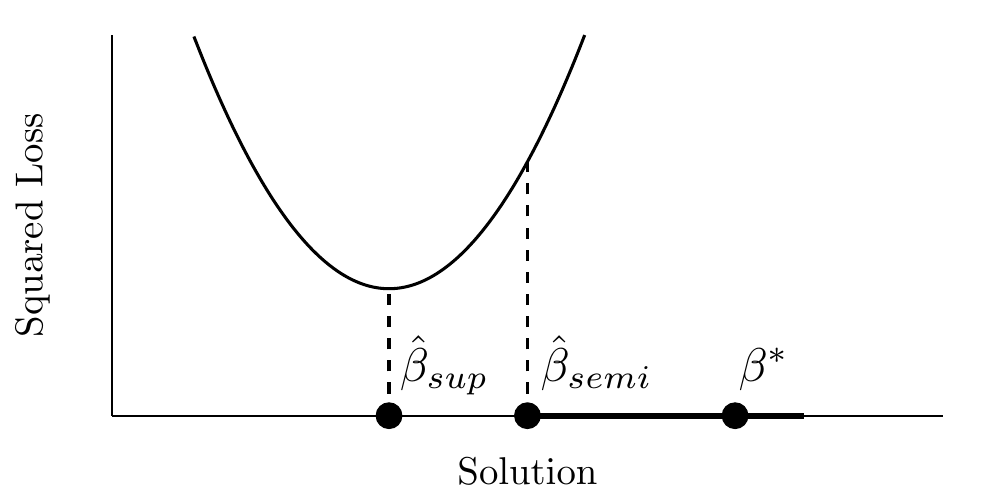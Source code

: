% Created by tikzDevice version 0.10.1 on 2017-11-15 14:51:06
% !TEX encoding = UTF-8 Unicode
\documentclass[10pt]{article}

\nonstopmode

\usepackage{tikz}

\usepackage[active,tightpage,psfixbb]{preview}

\PreviewEnvironment{pgfpicture}

\setlength\PreviewBorder{0pt}
\begin{document}

\begin{tikzpicture}[x=1pt,y=1pt]
\definecolor{fillColor}{RGB}{255,255,255}
\path[use as bounding box,fill=fillColor,fill opacity=0.00] (0,0) rectangle (361.35,180.67);
\begin{scope}
\path[clip] ( 25.53, 23.58) rectangle (355.66,174.98);
\definecolor{drawColor}{RGB}{0,0,0}

\path[draw=drawColor,line width= 1.1pt,line join=round] ( 70.07,167.48) --
	( 70.32,166.83) --
	( 70.57,166.19) --
	( 70.83,165.55) --
	( 71.08,164.91) --
	( 71.33,164.27) --
	( 71.58,163.64) --
	( 71.83,163.01) --
	( 72.08,162.38) --
	( 72.33,161.75) --
	( 72.58,161.12) --
	( 72.83,160.50) --
	( 73.08,159.88) --
	( 73.33,159.26) --
	( 73.58,158.64) --
	( 73.83,158.03) --
	( 74.08,157.42) --
	( 74.33,156.81) --
	( 74.58,156.20) --
	( 74.83,155.60) --
	( 75.08,154.99) --
	( 75.33,154.39) --
	( 75.58,153.80) --
	( 75.83,153.20) --
	( 76.08,152.61) --
	( 76.33,152.02) --
	( 76.58,151.43) --
	( 76.83,150.84) --
	( 77.08,150.26) --
	( 77.33,149.68) --
	( 77.58,149.10) --
	( 77.83,148.52) --
	( 78.09,147.94) --
	( 78.34,147.37) --
	( 78.59,146.80) --
	( 78.84,146.23) --
	( 79.09,145.67) --
	( 79.34,145.10) --
	( 79.59,144.54) --
	( 79.84,143.98) --
	( 80.09,143.43) --
	( 80.34,142.87) --
	( 80.59,142.32) --
	( 80.84,141.77) --
	( 81.09,141.23) --
	( 81.34,140.68) --
	( 81.59,140.14) --
	( 81.84,139.60) --
	( 82.09,139.06) --
	( 82.34,138.52) --
	( 82.59,137.99) --
	( 82.84,137.46) --
	( 83.09,136.93) --
	( 83.34,136.40) --
	( 83.59,135.88) --
	( 83.84,135.36) --
	( 84.09,134.84) --
	( 84.34,134.32) --
	( 84.59,133.80) --
	( 84.84,133.29) --
	( 85.10,132.78) --
	( 85.35,132.27) --
	( 85.60,131.77) --
	( 85.85,131.26) --
	( 86.10,130.76) --
	( 86.35,130.26) --
	( 86.60,129.77) --
	( 86.85,129.27) --
	( 87.10,128.78) --
	( 87.35,128.29) --
	( 87.60,127.80) --
	( 87.85,127.32) --
	( 88.10,126.83) --
	( 88.35,126.35) --
	( 88.60,125.88) --
	( 88.85,125.40) --
	( 89.10,124.93) --
	( 89.35,124.45) --
	( 89.60,123.98) --
	( 89.85,123.52) --
	( 90.10,123.05) --
	( 90.35,122.59) --
	( 90.60,122.13) --
	( 90.85,121.67) --
	( 91.10,121.22) --
	( 91.35,120.77) --
	( 91.60,120.31) --
	( 91.85,119.87) --
	( 92.10,119.42) --
	( 92.36,118.98) --
	( 92.61,118.53) --
	( 92.86,118.10) --
	( 93.11,117.66) --
	( 93.36,117.22) --
	( 93.61,116.79) --
	( 93.86,116.36) --
	( 94.11,115.93) --
	( 94.36,115.51) --
	( 94.61,115.08) --
	( 94.86,114.66) --
	( 95.11,114.25) --
	( 95.36,113.83) --
	( 95.61,113.42) --
	( 95.86,113.00) --
	( 96.11,112.59) --
	( 96.36,112.19) --
	( 96.61,111.78) --
	( 96.86,111.38) --
	( 97.11,110.98) --
	( 97.36,110.58) --
	( 97.61,110.19) --
	( 97.86,109.79) --
	( 98.11,109.40) --
	( 98.36,109.01) --
	( 98.61,108.63) --
	( 98.86,108.24) --
	( 99.11,107.86) --
	( 99.37,107.48) --
	( 99.62,107.10) --
	( 99.87,106.73) --
	(100.12,106.36) --
	(100.37,105.99) --
	(100.62,105.62) --
	(100.87,105.25) --
	(101.12,104.89) --
	(101.37,104.53) --
	(101.62,104.17) --
	(101.87,103.81) --
	(102.12,103.46) --
	(102.37,103.11) --
	(102.62,102.76) --
	(102.87,102.41) --
	(103.12,102.06) --
	(103.37,101.72) --
	(103.62,101.38) --
	(103.87,101.04) --
	(104.12,100.71) --
	(104.37,100.37) --
	(104.62,100.04) --
	(104.87, 99.71) --
	(105.12, 99.39) --
	(105.37, 99.06) --
	(105.62, 98.74) --
	(105.87, 98.42) --
	(106.12, 98.10) --
	(106.37, 97.79) --
	(106.63, 97.48) --
	(106.88, 97.17) --
	(107.13, 96.86) --
	(107.38, 96.55) --
	(107.63, 96.25) --
	(107.88, 95.95) --
	(108.13, 95.65) --
	(108.38, 95.35) --
	(108.63, 95.06) --
	(108.88, 94.76) --
	(109.13, 94.47) --
	(109.38, 94.19) --
	(109.63, 93.90) --
	(109.88, 93.62) --
	(110.13, 93.34) --
	(110.38, 93.06) --
	(110.63, 92.78) --
	(110.88, 92.51) --
	(111.13, 92.24) --
	(111.38, 91.97) --
	(111.63, 91.70) --
	(111.88, 91.44) --
	(112.13, 91.18) --
	(112.38, 90.92) --
	(112.63, 90.66) --
	(112.88, 90.40) --
	(113.13, 90.15) --
	(113.38, 89.90) --
	(113.64, 89.65) --
	(113.89, 89.40) --
	(114.14, 89.16) --
	(114.39, 88.92) --
	(114.64, 88.68) --
	(114.89, 88.44) --
	(115.14, 88.21) --
	(115.39, 87.97) --
	(115.64, 87.74) --
	(115.89, 87.52) --
	(116.14, 87.29) --
	(116.39, 87.07) --
	(116.64, 86.85) --
	(116.89, 86.63) --
	(117.14, 86.41) --
	(117.39, 86.20) --
	(117.64, 85.99) --
	(117.89, 85.78) --
	(118.14, 85.57) --
	(118.39, 85.37) --
	(118.64, 85.16) --
	(118.89, 84.96) --
	(119.14, 84.77) --
	(119.39, 84.57) --
	(119.64, 84.38) --
	(119.89, 84.19) --
	(120.14, 84.00) --
	(120.39, 83.81) --
	(120.64, 83.63) --
	(120.90, 83.44) --
	(121.15, 83.26) --
	(121.40, 83.09) --
	(121.65, 82.91) --
	(121.90, 82.74) --
	(122.15, 82.57) --
	(122.40, 82.40) --
	(122.65, 82.24) --
	(122.90, 82.07) --
	(123.15, 81.91) --
	(123.40, 81.75) --
	(123.65, 81.60) --
	(123.90, 81.44) --
	(124.15, 81.29) --
	(124.40, 81.14) --
	(124.65, 80.99) --
	(124.90, 80.85) --
	(125.15, 80.70) --
	(125.40, 80.56) --
	(125.65, 80.43) --
	(125.90, 80.29) --
	(126.15, 80.16) --
	(126.40, 80.03) --
	(126.65, 79.90) --
	(126.90, 79.77) --
	(127.15, 79.65) --
	(127.40, 79.52) --
	(127.65, 79.40) --
	(127.91, 79.29) --
	(128.16, 79.17) --
	(128.41, 79.06) --
	(128.66, 78.95) --
	(128.91, 78.84) --
	(129.16, 78.73) --
	(129.41, 78.63) --
	(129.66, 78.53) --
	(129.91, 78.43) --
	(130.16, 78.33) --
	(130.41, 78.24) --
	(130.66, 78.15) --
	(130.91, 78.06) --
	(131.16, 77.97) --
	(131.41, 77.88) --
	(131.66, 77.80) --
	(131.91, 77.72) --
	(132.16, 77.64) --
	(132.41, 77.57) --
	(132.66, 77.49) --
	(132.91, 77.42) --
	(133.16, 77.35) --
	(133.41, 77.28) --
	(133.66, 77.22) --
	(133.91, 77.16) --
	(134.16, 77.10) --
	(134.41, 77.04) --
	(134.66, 76.98) --
	(134.91, 76.93) --
	(135.17, 76.88) --
	(135.42, 76.83) --
	(135.67, 76.79) --
	(135.92, 76.74) --
	(136.17, 76.70) --
	(136.42, 76.66) --
	(136.67, 76.62) --
	(136.92, 76.59) --
	(137.17, 76.56) --
	(137.42, 76.53) --
	(137.67, 76.50) --
	(137.92, 76.47) --
	(138.17, 76.45) --
	(138.42, 76.43) --
	(138.67, 76.41) --
	(138.92, 76.39) --
	(139.17, 76.38) --
	(139.42, 76.37) --
	(139.67, 76.36) --
	(139.92, 76.35) --
	(140.17, 76.35) --
	(140.42, 76.34) --
	(140.67, 76.34) --
	(140.92, 76.35) --
	(141.17, 76.35) --
	(141.42, 76.36) --
	(141.67, 76.37) --
	(141.92, 76.38) --
	(142.18, 76.39) --
	(142.43, 76.41) --
	(142.68, 76.42) --
	(142.93, 76.45) --
	(143.18, 76.47) --
	(143.43, 76.49) --
	(143.68, 76.52) --
	(143.93, 76.55) --
	(144.18, 76.58) --
	(144.43, 76.62) --
	(144.68, 76.65) --
	(144.93, 76.69) --
	(145.18, 76.73) --
	(145.43, 76.78) --
	(145.68, 76.82) --
	(145.93, 76.87) --
	(146.18, 76.92) --
	(146.43, 76.97) --
	(146.68, 77.03) --
	(146.93, 77.09) --
	(147.18, 77.14) --
	(147.43, 77.21) --
	(147.68, 77.27) --
	(147.93, 77.34) --
	(148.18, 77.41) --
	(148.43, 77.48) --
	(148.68, 77.55) --
	(148.93, 77.63) --
	(149.18, 77.70) --
	(149.44, 77.78) --
	(149.69, 77.87) --
	(149.94, 77.95) --
	(150.19, 78.04) --
	(150.44, 78.13) --
	(150.69, 78.22) --
	(150.94, 78.31) --
	(151.19, 78.41) --
	(151.44, 78.51) --
	(151.69, 78.61) --
	(151.94, 78.71) --
	(152.19, 78.82) --
	(152.44, 78.93) --
	(152.69, 79.04) --
	(152.94, 79.15) --
	(153.19, 79.26) --
	(153.44, 79.38) --
	(153.69, 79.50) --
	(153.94, 79.62) --
	(154.19, 79.74) --
	(154.44, 79.87) --
	(154.69, 80.00) --
	(154.94, 80.13) --
	(155.19, 80.26) --
	(155.44, 80.40) --
	(155.69, 80.54) --
	(155.94, 80.68) --
	(156.19, 80.82) --
	(156.45, 80.96) --
	(156.70, 81.11) --
	(156.95, 81.26) --
	(157.20, 81.41) --
	(157.45, 81.56) --
	(157.70, 81.72) --
	(157.95, 81.88) --
	(158.20, 82.04) --
	(158.45, 82.20) --
	(158.70, 82.37) --
	(158.95, 82.54) --
	(159.20, 82.71) --
	(159.45, 82.88) --
	(159.70, 83.05) --
	(159.95, 83.23) --
	(160.20, 83.41) --
	(160.45, 83.59) --
	(160.70, 83.77) --
	(160.95, 83.96) --
	(161.20, 84.15) --
	(161.45, 84.34) --
	(161.70, 84.53) --
	(161.95, 84.73) --
	(162.20, 84.92) --
	(162.45, 85.12) --
	(162.70, 85.32) --
	(162.95, 85.53) --
	(163.20, 85.74) --
	(163.45, 85.94) --
	(163.71, 86.16) --
	(163.96, 86.37) --
	(164.21, 86.59) --
	(164.46, 86.80) --
	(164.71, 87.02) --
	(164.96, 87.25) --
	(165.21, 87.47) --
	(165.46, 87.70) --
	(165.71, 87.93) --
	(165.96, 88.16) --
	(166.21, 88.39) --
	(166.46, 88.63) --
	(166.71, 88.87) --
	(166.96, 89.11) --
	(167.21, 89.35) --
	(167.46, 89.60) --
	(167.71, 89.85) --
	(167.96, 90.10) --
	(168.21, 90.35) --
	(168.46, 90.61) --
	(168.71, 90.86) --
	(168.96, 91.12) --
	(169.21, 91.38) --
	(169.46, 91.65) --
	(169.71, 91.92) --
	(169.96, 92.18) --
	(170.21, 92.46) --
	(170.46, 92.73) --
	(170.72, 93.00) --
	(170.97, 93.28) --
	(171.22, 93.56) --
	(171.47, 93.84) --
	(171.72, 94.13) --
	(171.97, 94.42) --
	(172.22, 94.71) --
	(172.47, 95.00) --
	(172.72, 95.29) --
	(172.97, 95.59) --
	(173.22, 95.89) --
	(173.47, 96.19) --
	(173.72, 96.49) --
	(173.97, 96.80) --
	(174.22, 97.10) --
	(174.47, 97.41) --
	(174.72, 97.73) --
	(174.97, 98.04) --
	(175.22, 98.36) --
	(175.47, 98.68) --
	(175.72, 99.00) --
	(175.97, 99.32) --
	(176.22, 99.65) --
	(176.47, 99.98) --
	(176.72,100.31) --
	(176.97,100.64) --
	(177.22,100.98) --
	(177.47,101.31) --
	(177.72,101.65) --
	(177.98,102.00) --
	(178.23,102.34) --
	(178.48,102.69) --
	(178.73,103.04) --
	(178.98,103.39) --
	(179.23,103.74) --
	(179.48,104.10) --
	(179.73,104.46) --
	(179.98,104.82) --
	(180.23,105.18) --
	(180.48,105.55) --
	(180.73,105.91) --
	(180.98,106.28) --
	(181.23,106.65) --
	(181.48,107.03) --
	(181.73,107.41) --
	(181.98,107.78) --
	(182.23,108.17) --
	(182.48,108.55) --
	(182.73,108.94) --
	(182.98,109.32) --
	(183.23,109.71) --
	(183.48,110.11) --
	(183.73,110.50) --
	(183.98,110.90) --
	(184.23,111.30) --
	(184.48,111.70) --
	(184.73,112.11) --
	(184.99,112.51) --
	(185.24,112.92) --
	(185.49,113.33) --
	(185.74,113.75) --
	(185.99,114.16) --
	(186.24,114.58) --
	(186.49,115.00) --
	(186.74,115.42) --
	(186.99,115.85) --
	(187.24,116.28) --
	(187.49,116.71) --
	(187.74,117.14) --
	(187.99,117.57) --
	(188.24,118.01) --
	(188.49,118.45) --
	(188.74,118.89) --
	(188.99,119.33) --
	(189.24,119.78) --
	(189.49,120.22) --
	(189.74,120.68) --
	(189.99,121.13) --
	(190.24,121.58) --
	(190.49,122.04) --
	(190.74,122.50) --
	(190.99,122.96) --
	(191.24,123.43) --
	(191.49,123.89) --
	(191.74,124.36) --
	(191.99,124.83) --
	(192.25,125.30) --
	(192.50,125.78) --
	(192.75,126.26) --
	(193.00,126.74) --
	(193.25,127.22) --
	(193.50,127.71) --
	(193.75,128.19) --
	(194.00,128.68) --
	(194.25,129.17) --
	(194.50,129.67) --
	(194.75,130.16) --
	(195.00,130.66) --
	(195.25,131.16) --
	(195.50,131.67) --
	(195.75,132.17) --
	(196.00,132.68) --
	(196.25,133.19) --
	(196.50,133.70) --
	(196.75,134.22) --
	(197.00,134.73) --
	(197.25,135.25) --
	(197.50,135.77) --
	(197.75,136.30) --
	(198.00,136.82) --
	(198.25,137.35) --
	(198.50,137.88) --
	(198.75,138.42) --
	(199.00,138.95) --
	(199.26,139.49) --
	(199.51,140.03) --
	(199.76,140.57) --
	(200.01,141.12) --
	(200.26,141.66) --
	(200.51,142.21) --
	(200.76,142.76) --
	(201.01,143.32) --
	(201.26,143.87) --
	(201.51,144.43) --
	(201.76,144.99) --
	(202.01,145.55) --
	(202.26,146.12) --
	(202.51,146.69) --
	(202.76,147.26) --
	(203.01,147.83) --
	(203.26,148.40) --
	(203.51,148.98) --
	(203.76,149.56) --
	(204.01,150.14) --
	(204.26,150.72) --
	(204.51,151.31) --
	(204.76,151.90) --
	(205.01,152.49) --
	(205.26,153.08) --
	(205.51,153.68) --
	(205.76,154.27) --
	(206.01,154.87) --
	(206.26,155.48) --
	(206.52,156.08) --
	(206.77,156.69) --
	(207.02,157.30) --
	(207.27,157.91) --
	(207.52,158.52) --
	(207.77,159.14) --
	(208.02,159.75) --
	(208.27,160.37) --
	(208.52,161.00) --
	(208.77,161.62) --
	(209.02,162.25) --
	(209.27,162.88) --
	(209.52,163.51) --
	(209.77,164.15) --
	(210.02,164.78) --
	(210.27,165.42) --
	(210.52,166.06) --
	(210.77,166.71) --
	(211.02,167.35) --
	(211.27,168.00);
\definecolor{fillColor}{RGB}{0,0,0}

\path[draw=drawColor,line width= 0.4pt,line join=round,line cap=round,fill=fillColor] (140.57, 30.46) circle (  4.64);

\path[draw=drawColor,line width= 0.4pt,line join=round,line cap=round,fill=fillColor] (190.59, 30.46) circle (  4.64);

\path[draw=drawColor,line width= 0.4pt,line join=round,line cap=round,fill=fillColor] (265.62, 30.46) circle (  4.64);

\node[text=drawColor,anchor=base,inner sep=0pt, outer sep=0pt, scale=  1.71] at (160.58, 42.94) {$\hat{\beta}_{sup}$};

\node[text=drawColor,anchor=base,inner sep=0pt, outer sep=0pt, scale=  1.71] at (215.60, 42.94) {$\hat{\beta}_{semi}$};

\node[text=drawColor,anchor=base,inner sep=0pt, outer sep=0pt, scale=  1.71] at (276.13, 42.94) {$\beta^\ast$};

\path[draw=drawColor,line width= 1.1pt,dash pattern=on 4pt off 4pt ,line join=round] (140.57, 30.46) -- (140.57, 76.34);

\path[draw=drawColor,line width= 1.1pt,dash pattern=on 4pt off 4pt ,line join=round] (190.59, 30.46) -- (190.59,122.22);

\path[draw=drawColor,line width= 2.3pt,line join=round] (190.59, 30.46) -- (290.63, 30.46);

\path[draw=drawColor,line width= 0.6pt,line join=round] ( 40.53, 30.46) -- ( 40.53,168.10);

\path[draw=drawColor,line width= 0.6pt,line join=round] ( 40.53, 30.46) -- (340.65, 30.46);
\end{scope}
\begin{scope}
\path[clip] (  0.00,  0.00) rectangle (361.35,180.67);
\definecolor{drawColor}{RGB}{0,0,0}

\node[text=drawColor,anchor=base,inner sep=0pt, outer sep=0pt, scale=  1.40] at (190.59,  5.69) {Solution};
\end{scope}
\begin{scope}
\path[clip] (  0.00,  0.00) rectangle (361.35,180.67);
\definecolor{drawColor}{RGB}{0,0,0}

\node[text=drawColor,rotate= 90.00,anchor=base,inner sep=0pt, outer sep=0pt, scale=  1.40] at ( 15.33, 99.28) {Squared Loss};
\end{scope}
\end{tikzpicture}

\end{document}
